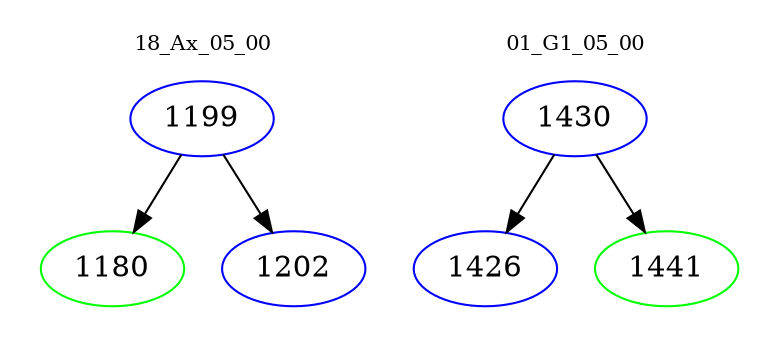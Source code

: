 digraph{
subgraph cluster_0 {
color = white
label = "18_Ax_05_00";
fontsize=10;
T0_1199 [label="1199", color="blue"]
T0_1199 -> T0_1180 [color="black"]
T0_1180 [label="1180", color="green"]
T0_1199 -> T0_1202 [color="black"]
T0_1202 [label="1202", color="blue"]
}
subgraph cluster_1 {
color = white
label = "01_G1_05_00";
fontsize=10;
T1_1430 [label="1430", color="blue"]
T1_1430 -> T1_1426 [color="black"]
T1_1426 [label="1426", color="blue"]
T1_1430 -> T1_1441 [color="black"]
T1_1441 [label="1441", color="green"]
}
}
